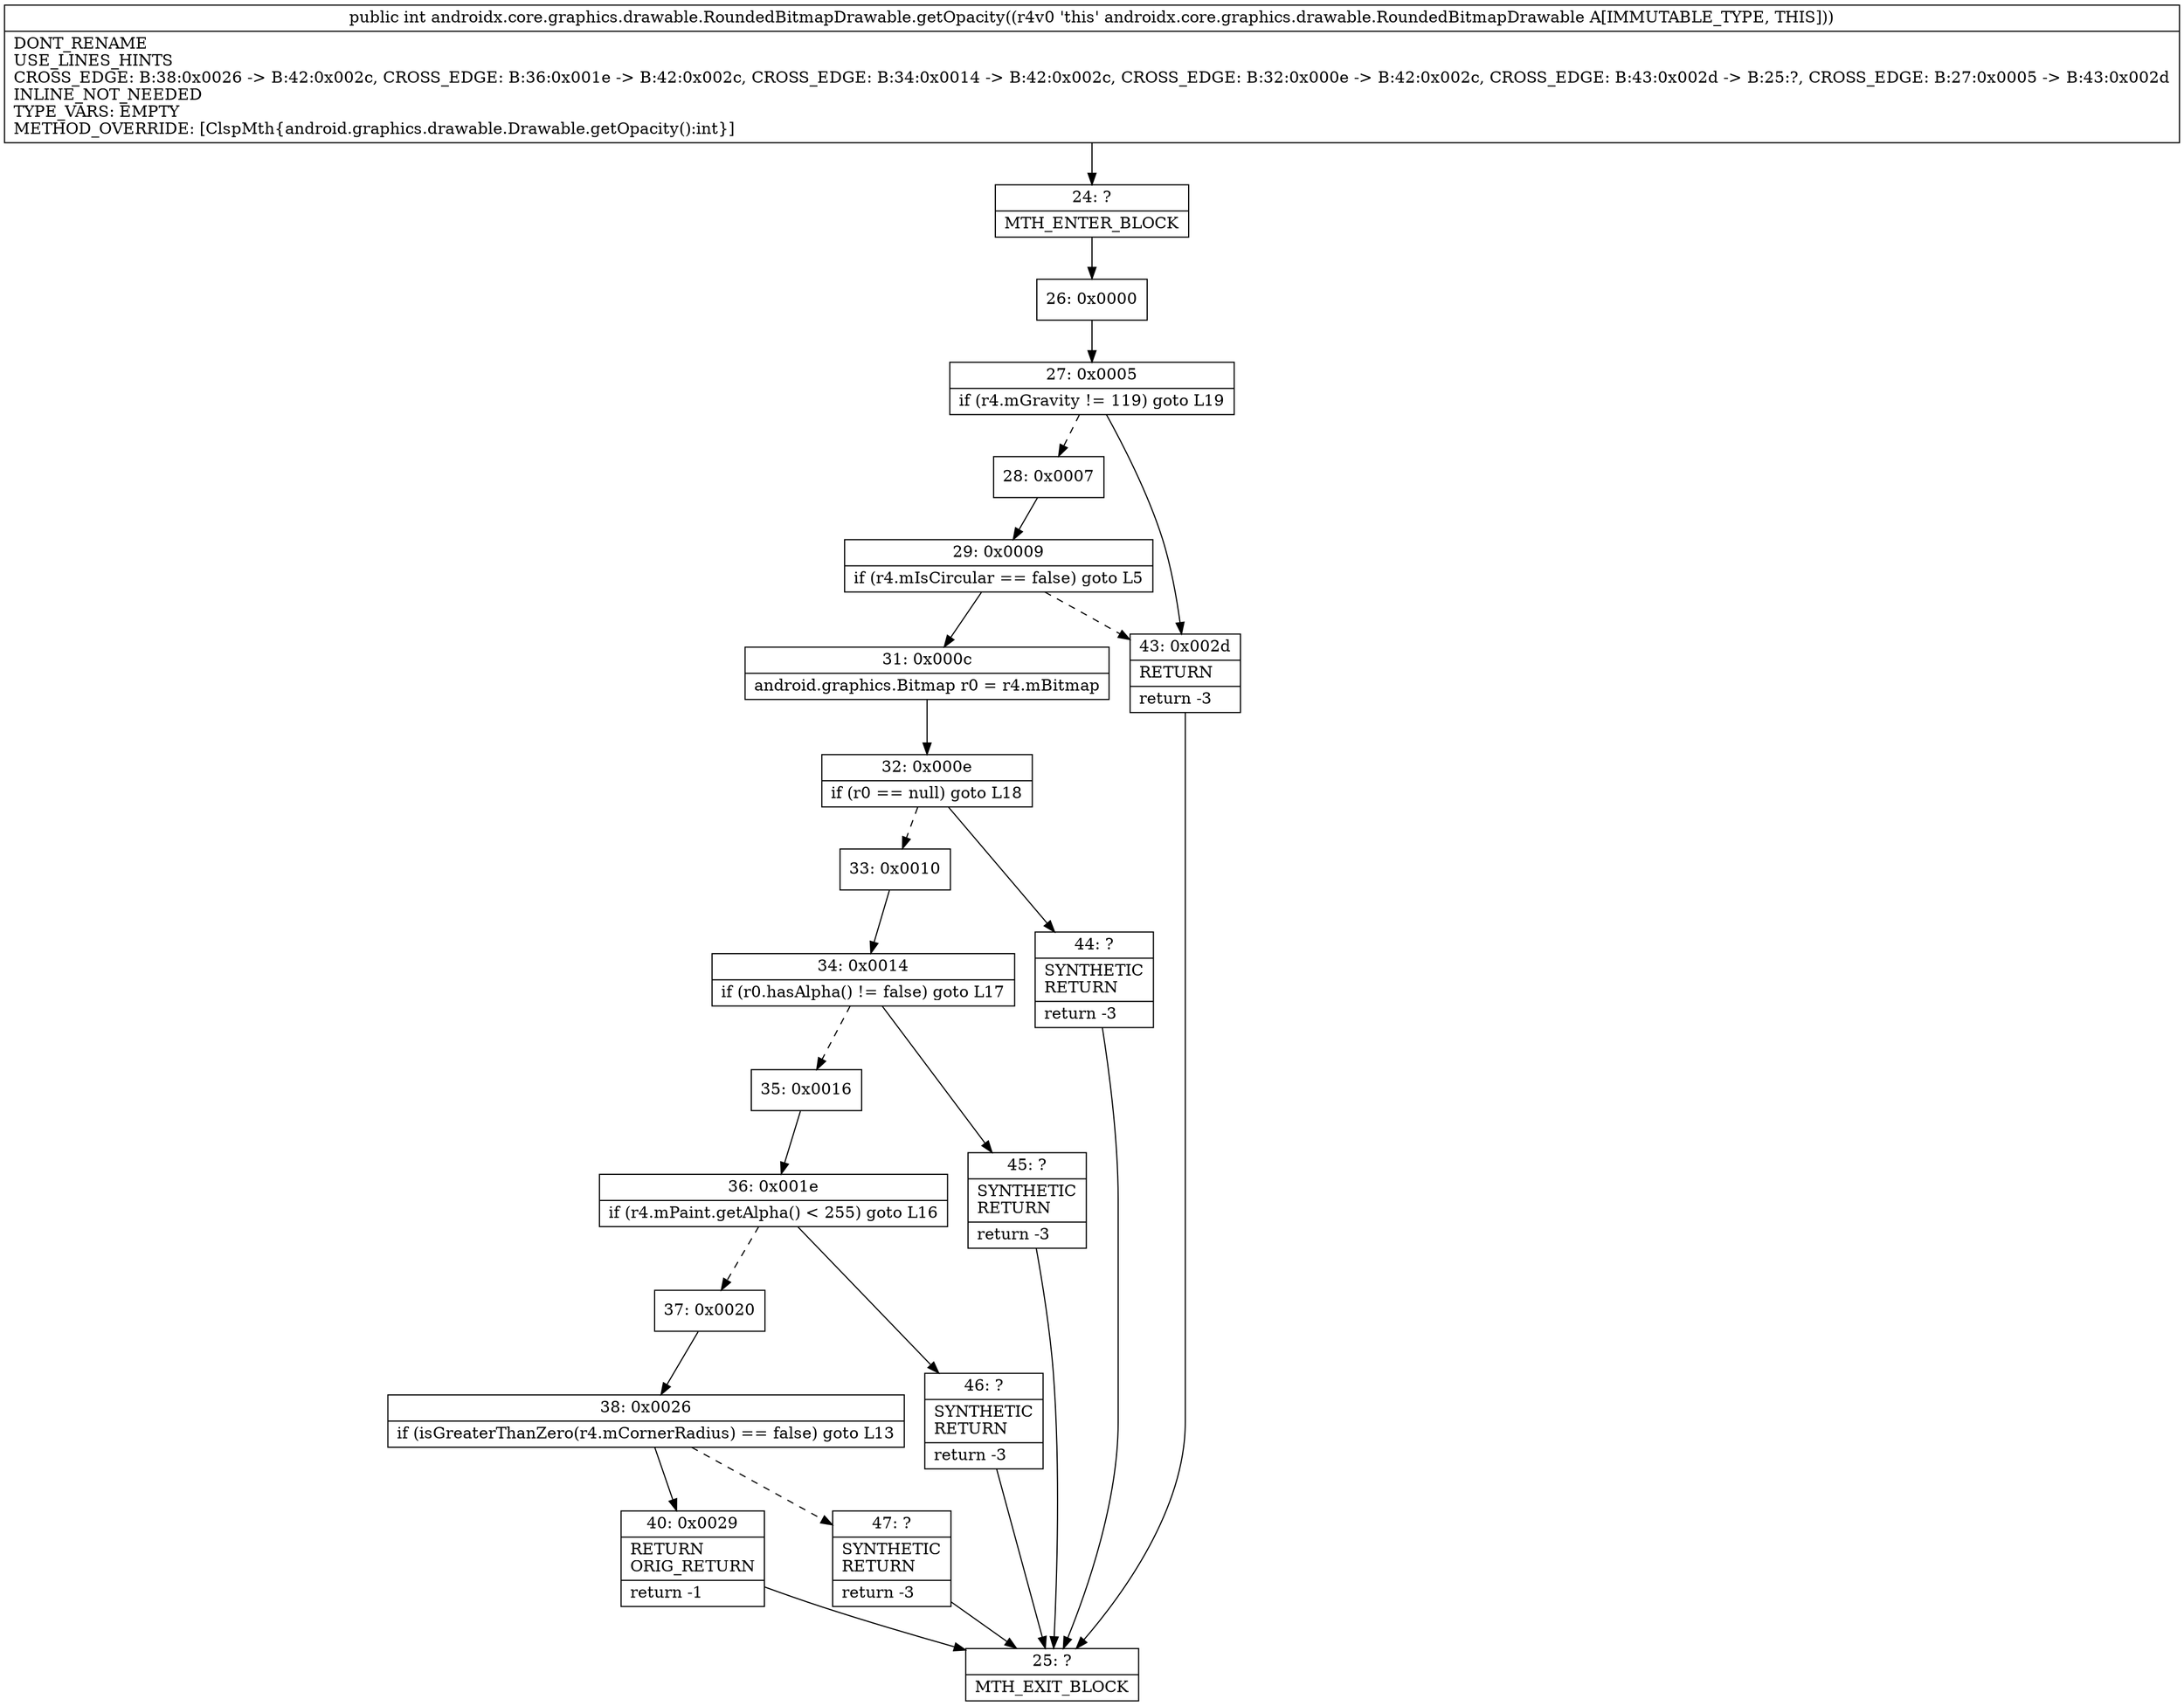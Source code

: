 digraph "CFG forandroidx.core.graphics.drawable.RoundedBitmapDrawable.getOpacity()I" {
Node_24 [shape=record,label="{24\:\ ?|MTH_ENTER_BLOCK\l}"];
Node_26 [shape=record,label="{26\:\ 0x0000}"];
Node_27 [shape=record,label="{27\:\ 0x0005|if (r4.mGravity != 119) goto L19\l}"];
Node_28 [shape=record,label="{28\:\ 0x0007}"];
Node_29 [shape=record,label="{29\:\ 0x0009|if (r4.mIsCircular == false) goto L5\l}"];
Node_31 [shape=record,label="{31\:\ 0x000c|android.graphics.Bitmap r0 = r4.mBitmap\l}"];
Node_32 [shape=record,label="{32\:\ 0x000e|if (r0 == null) goto L18\l}"];
Node_33 [shape=record,label="{33\:\ 0x0010}"];
Node_34 [shape=record,label="{34\:\ 0x0014|if (r0.hasAlpha() != false) goto L17\l}"];
Node_35 [shape=record,label="{35\:\ 0x0016}"];
Node_36 [shape=record,label="{36\:\ 0x001e|if (r4.mPaint.getAlpha() \< 255) goto L16\l}"];
Node_37 [shape=record,label="{37\:\ 0x0020}"];
Node_38 [shape=record,label="{38\:\ 0x0026|if (isGreaterThanZero(r4.mCornerRadius) == false) goto L13\l}"];
Node_40 [shape=record,label="{40\:\ 0x0029|RETURN\lORIG_RETURN\l|return \-1\l}"];
Node_25 [shape=record,label="{25\:\ ?|MTH_EXIT_BLOCK\l}"];
Node_47 [shape=record,label="{47\:\ ?|SYNTHETIC\lRETURN\l|return \-3\l}"];
Node_46 [shape=record,label="{46\:\ ?|SYNTHETIC\lRETURN\l|return \-3\l}"];
Node_45 [shape=record,label="{45\:\ ?|SYNTHETIC\lRETURN\l|return \-3\l}"];
Node_44 [shape=record,label="{44\:\ ?|SYNTHETIC\lRETURN\l|return \-3\l}"];
Node_43 [shape=record,label="{43\:\ 0x002d|RETURN\l|return \-3\l}"];
MethodNode[shape=record,label="{public int androidx.core.graphics.drawable.RoundedBitmapDrawable.getOpacity((r4v0 'this' androidx.core.graphics.drawable.RoundedBitmapDrawable A[IMMUTABLE_TYPE, THIS]))  | DONT_RENAME\lUSE_LINES_HINTS\lCROSS_EDGE: B:38:0x0026 \-\> B:42:0x002c, CROSS_EDGE: B:36:0x001e \-\> B:42:0x002c, CROSS_EDGE: B:34:0x0014 \-\> B:42:0x002c, CROSS_EDGE: B:32:0x000e \-\> B:42:0x002c, CROSS_EDGE: B:43:0x002d \-\> B:25:?, CROSS_EDGE: B:27:0x0005 \-\> B:43:0x002d\lINLINE_NOT_NEEDED\lTYPE_VARS: EMPTY\lMETHOD_OVERRIDE: [ClspMth\{android.graphics.drawable.Drawable.getOpacity():int\}]\l}"];
MethodNode -> Node_24;Node_24 -> Node_26;
Node_26 -> Node_27;
Node_27 -> Node_28[style=dashed];
Node_27 -> Node_43;
Node_28 -> Node_29;
Node_29 -> Node_31;
Node_29 -> Node_43[style=dashed];
Node_31 -> Node_32;
Node_32 -> Node_33[style=dashed];
Node_32 -> Node_44;
Node_33 -> Node_34;
Node_34 -> Node_35[style=dashed];
Node_34 -> Node_45;
Node_35 -> Node_36;
Node_36 -> Node_37[style=dashed];
Node_36 -> Node_46;
Node_37 -> Node_38;
Node_38 -> Node_40;
Node_38 -> Node_47[style=dashed];
Node_40 -> Node_25;
Node_47 -> Node_25;
Node_46 -> Node_25;
Node_45 -> Node_25;
Node_44 -> Node_25;
Node_43 -> Node_25;
}

